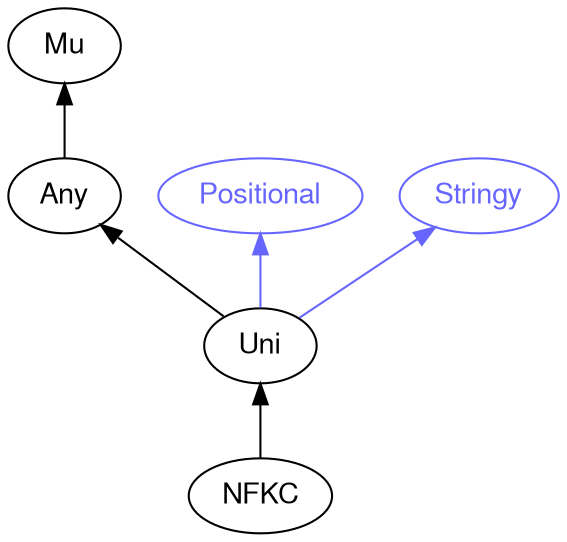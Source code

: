 digraph "perl6-type-graph" {
    rankdir=BT;
    splines=polyline;
    overlap=false; 
    // Types
    "NFKC" [color="#000000", fontcolor="#000000", href="/type/NFKC", fontname="FreeSans"];
    "Mu" [color="#000000", fontcolor="#000000", href="/type/Mu", fontname="FreeSans"];
    "Any" [color="#000000", fontcolor="#000000", href="/type/Any", fontname="FreeSans"];
    "Positional" [color="#6666FF", fontcolor="#6666FF", href="/type/Positional", fontname="FreeSans"];
    "Stringy" [color="#6666FF", fontcolor="#6666FF", href="/type/Stringy", fontname="FreeSans"];
    "Uni" [color="#000000", fontcolor="#000000", href="/type/Uni", fontname="FreeSans"];

    // Superclasses
    "NFKC" -> "Uni" [color="#000000"];
    "Any" -> "Mu" [color="#000000"];
    "Uni" -> "Any" [color="#000000"];

    // Roles
    "Uni" -> "Positional" [color="#6666FF"];
    "Uni" -> "Stringy" [color="#6666FF"];
}
